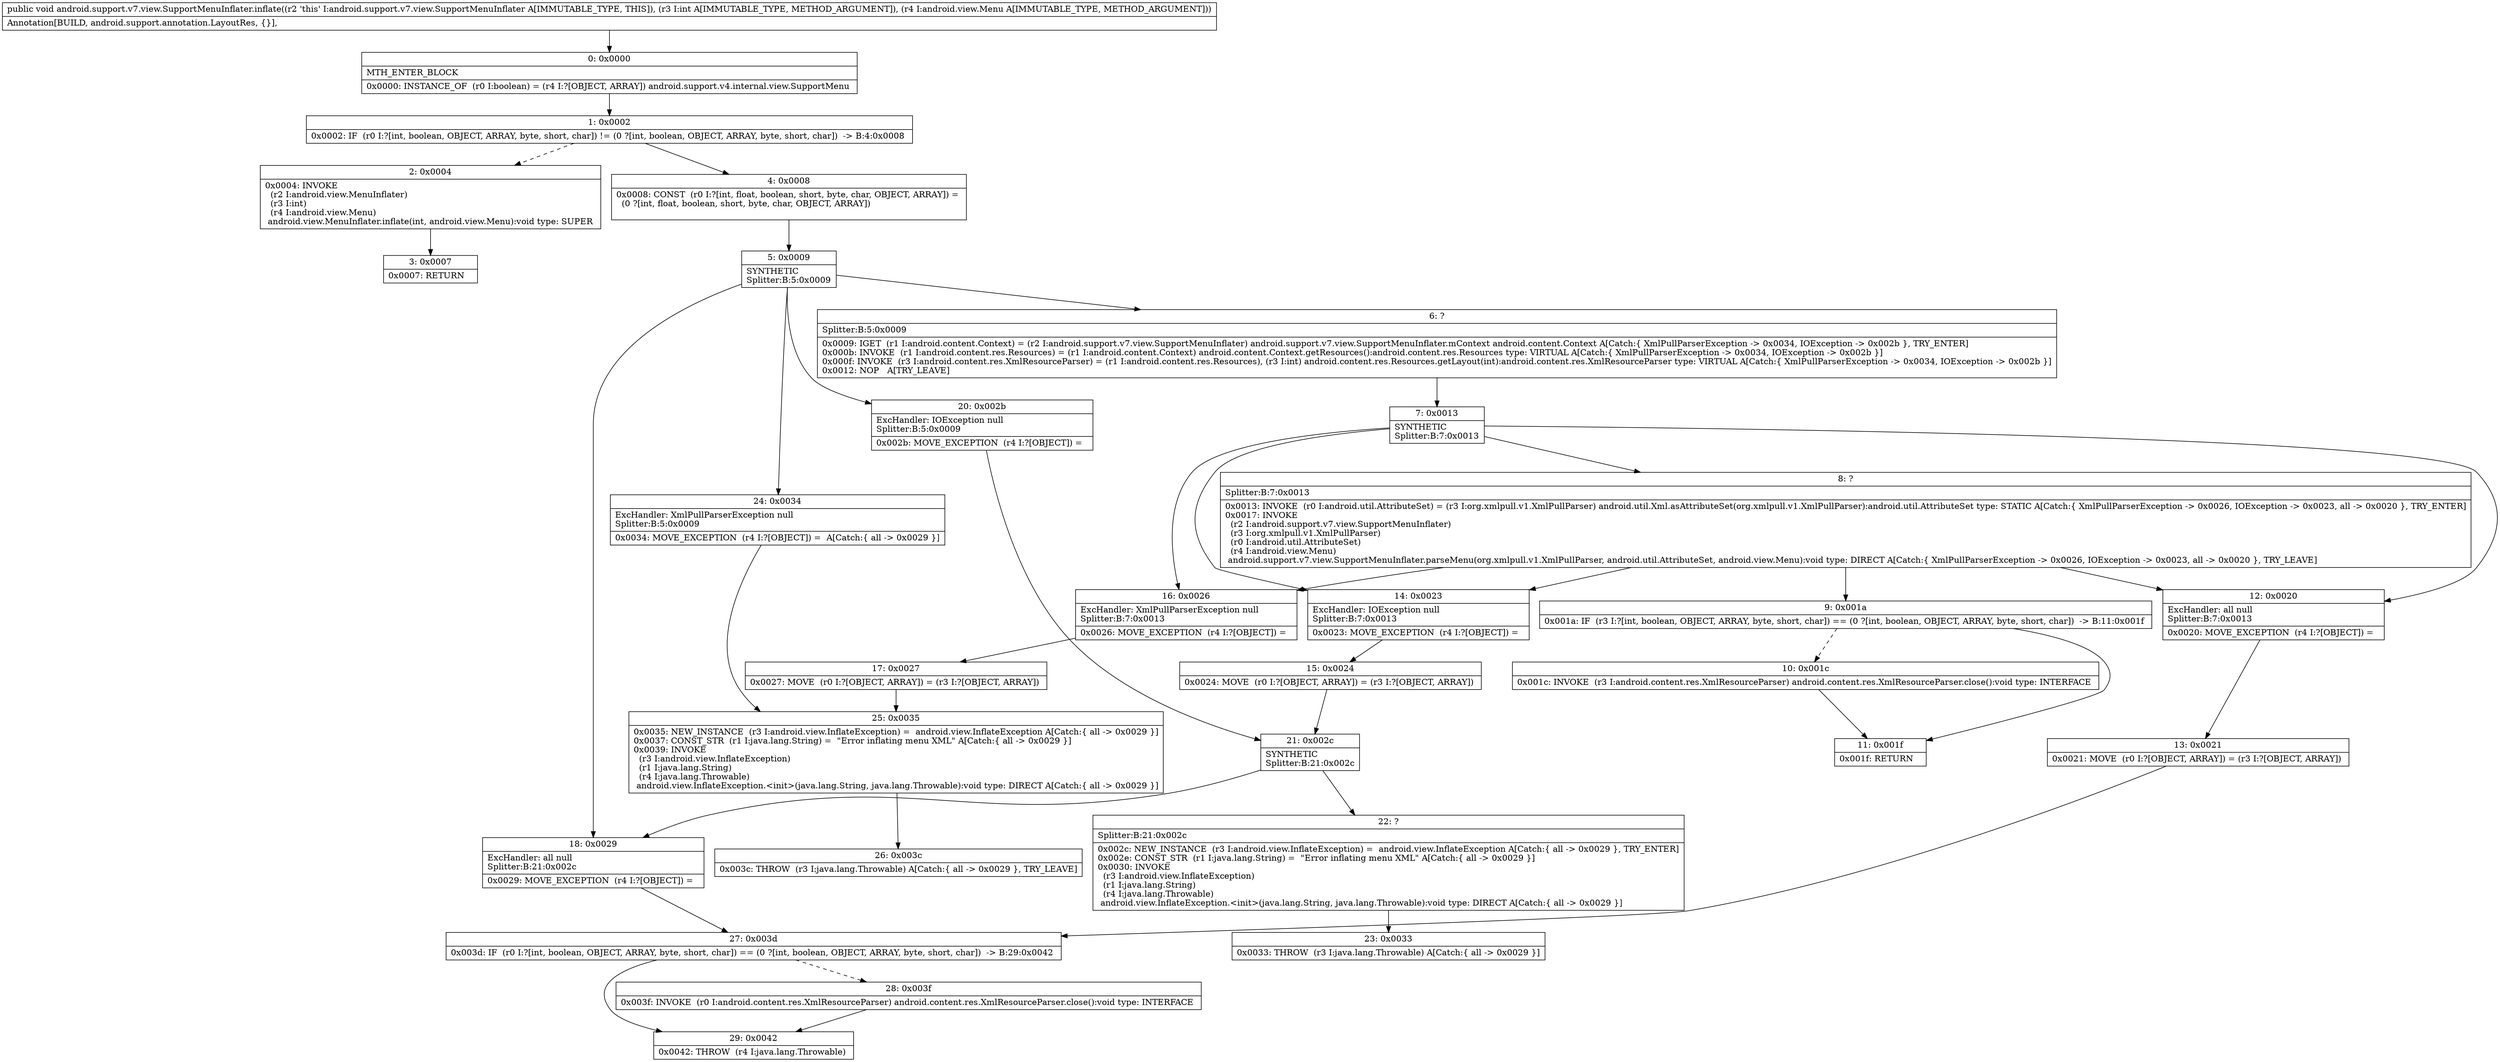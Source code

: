 digraph "CFG forandroid.support.v7.view.SupportMenuInflater.inflate(ILandroid\/view\/Menu;)V" {
Node_0 [shape=record,label="{0\:\ 0x0000|MTH_ENTER_BLOCK\l|0x0000: INSTANCE_OF  (r0 I:boolean) = (r4 I:?[OBJECT, ARRAY]) android.support.v4.internal.view.SupportMenu \l}"];
Node_1 [shape=record,label="{1\:\ 0x0002|0x0002: IF  (r0 I:?[int, boolean, OBJECT, ARRAY, byte, short, char]) != (0 ?[int, boolean, OBJECT, ARRAY, byte, short, char])  \-\> B:4:0x0008 \l}"];
Node_2 [shape=record,label="{2\:\ 0x0004|0x0004: INVOKE  \l  (r2 I:android.view.MenuInflater)\l  (r3 I:int)\l  (r4 I:android.view.Menu)\l android.view.MenuInflater.inflate(int, android.view.Menu):void type: SUPER \l}"];
Node_3 [shape=record,label="{3\:\ 0x0007|0x0007: RETURN   \l}"];
Node_4 [shape=record,label="{4\:\ 0x0008|0x0008: CONST  (r0 I:?[int, float, boolean, short, byte, char, OBJECT, ARRAY]) = \l  (0 ?[int, float, boolean, short, byte, char, OBJECT, ARRAY])\l \l}"];
Node_5 [shape=record,label="{5\:\ 0x0009|SYNTHETIC\lSplitter:B:5:0x0009\l}"];
Node_6 [shape=record,label="{6\:\ ?|Splitter:B:5:0x0009\l|0x0009: IGET  (r1 I:android.content.Context) = (r2 I:android.support.v7.view.SupportMenuInflater) android.support.v7.view.SupportMenuInflater.mContext android.content.Context A[Catch:\{ XmlPullParserException \-\> 0x0034, IOException \-\> 0x002b \}, TRY_ENTER]\l0x000b: INVOKE  (r1 I:android.content.res.Resources) = (r1 I:android.content.Context) android.content.Context.getResources():android.content.res.Resources type: VIRTUAL A[Catch:\{ XmlPullParserException \-\> 0x0034, IOException \-\> 0x002b \}]\l0x000f: INVOKE  (r3 I:android.content.res.XmlResourceParser) = (r1 I:android.content.res.Resources), (r3 I:int) android.content.res.Resources.getLayout(int):android.content.res.XmlResourceParser type: VIRTUAL A[Catch:\{ XmlPullParserException \-\> 0x0034, IOException \-\> 0x002b \}]\l0x0012: NOP   A[TRY_LEAVE]\l}"];
Node_7 [shape=record,label="{7\:\ 0x0013|SYNTHETIC\lSplitter:B:7:0x0013\l}"];
Node_8 [shape=record,label="{8\:\ ?|Splitter:B:7:0x0013\l|0x0013: INVOKE  (r0 I:android.util.AttributeSet) = (r3 I:org.xmlpull.v1.XmlPullParser) android.util.Xml.asAttributeSet(org.xmlpull.v1.XmlPullParser):android.util.AttributeSet type: STATIC A[Catch:\{ XmlPullParserException \-\> 0x0026, IOException \-\> 0x0023, all \-\> 0x0020 \}, TRY_ENTER]\l0x0017: INVOKE  \l  (r2 I:android.support.v7.view.SupportMenuInflater)\l  (r3 I:org.xmlpull.v1.XmlPullParser)\l  (r0 I:android.util.AttributeSet)\l  (r4 I:android.view.Menu)\l android.support.v7.view.SupportMenuInflater.parseMenu(org.xmlpull.v1.XmlPullParser, android.util.AttributeSet, android.view.Menu):void type: DIRECT A[Catch:\{ XmlPullParserException \-\> 0x0026, IOException \-\> 0x0023, all \-\> 0x0020 \}, TRY_LEAVE]\l}"];
Node_9 [shape=record,label="{9\:\ 0x001a|0x001a: IF  (r3 I:?[int, boolean, OBJECT, ARRAY, byte, short, char]) == (0 ?[int, boolean, OBJECT, ARRAY, byte, short, char])  \-\> B:11:0x001f \l}"];
Node_10 [shape=record,label="{10\:\ 0x001c|0x001c: INVOKE  (r3 I:android.content.res.XmlResourceParser) android.content.res.XmlResourceParser.close():void type: INTERFACE \l}"];
Node_11 [shape=record,label="{11\:\ 0x001f|0x001f: RETURN   \l}"];
Node_12 [shape=record,label="{12\:\ 0x0020|ExcHandler: all null\lSplitter:B:7:0x0013\l|0x0020: MOVE_EXCEPTION  (r4 I:?[OBJECT]) =  \l}"];
Node_13 [shape=record,label="{13\:\ 0x0021|0x0021: MOVE  (r0 I:?[OBJECT, ARRAY]) = (r3 I:?[OBJECT, ARRAY]) \l}"];
Node_14 [shape=record,label="{14\:\ 0x0023|ExcHandler: IOException null\lSplitter:B:7:0x0013\l|0x0023: MOVE_EXCEPTION  (r4 I:?[OBJECT]) =  \l}"];
Node_15 [shape=record,label="{15\:\ 0x0024|0x0024: MOVE  (r0 I:?[OBJECT, ARRAY]) = (r3 I:?[OBJECT, ARRAY]) \l}"];
Node_16 [shape=record,label="{16\:\ 0x0026|ExcHandler: XmlPullParserException null\lSplitter:B:7:0x0013\l|0x0026: MOVE_EXCEPTION  (r4 I:?[OBJECT]) =  \l}"];
Node_17 [shape=record,label="{17\:\ 0x0027|0x0027: MOVE  (r0 I:?[OBJECT, ARRAY]) = (r3 I:?[OBJECT, ARRAY]) \l}"];
Node_18 [shape=record,label="{18\:\ 0x0029|ExcHandler: all null\lSplitter:B:21:0x002c\l|0x0029: MOVE_EXCEPTION  (r4 I:?[OBJECT]) =  \l}"];
Node_20 [shape=record,label="{20\:\ 0x002b|ExcHandler: IOException null\lSplitter:B:5:0x0009\l|0x002b: MOVE_EXCEPTION  (r4 I:?[OBJECT]) =  \l}"];
Node_21 [shape=record,label="{21\:\ 0x002c|SYNTHETIC\lSplitter:B:21:0x002c\l}"];
Node_22 [shape=record,label="{22\:\ ?|Splitter:B:21:0x002c\l|0x002c: NEW_INSTANCE  (r3 I:android.view.InflateException) =  android.view.InflateException A[Catch:\{ all \-\> 0x0029 \}, TRY_ENTER]\l0x002e: CONST_STR  (r1 I:java.lang.String) =  \"Error inflating menu XML\" A[Catch:\{ all \-\> 0x0029 \}]\l0x0030: INVOKE  \l  (r3 I:android.view.InflateException)\l  (r1 I:java.lang.String)\l  (r4 I:java.lang.Throwable)\l android.view.InflateException.\<init\>(java.lang.String, java.lang.Throwable):void type: DIRECT A[Catch:\{ all \-\> 0x0029 \}]\l}"];
Node_23 [shape=record,label="{23\:\ 0x0033|0x0033: THROW  (r3 I:java.lang.Throwable) A[Catch:\{ all \-\> 0x0029 \}]\l}"];
Node_24 [shape=record,label="{24\:\ 0x0034|ExcHandler: XmlPullParserException null\lSplitter:B:5:0x0009\l|0x0034: MOVE_EXCEPTION  (r4 I:?[OBJECT]) =  A[Catch:\{ all \-\> 0x0029 \}]\l}"];
Node_25 [shape=record,label="{25\:\ 0x0035|0x0035: NEW_INSTANCE  (r3 I:android.view.InflateException) =  android.view.InflateException A[Catch:\{ all \-\> 0x0029 \}]\l0x0037: CONST_STR  (r1 I:java.lang.String) =  \"Error inflating menu XML\" A[Catch:\{ all \-\> 0x0029 \}]\l0x0039: INVOKE  \l  (r3 I:android.view.InflateException)\l  (r1 I:java.lang.String)\l  (r4 I:java.lang.Throwable)\l android.view.InflateException.\<init\>(java.lang.String, java.lang.Throwable):void type: DIRECT A[Catch:\{ all \-\> 0x0029 \}]\l}"];
Node_26 [shape=record,label="{26\:\ 0x003c|0x003c: THROW  (r3 I:java.lang.Throwable) A[Catch:\{ all \-\> 0x0029 \}, TRY_LEAVE]\l}"];
Node_27 [shape=record,label="{27\:\ 0x003d|0x003d: IF  (r0 I:?[int, boolean, OBJECT, ARRAY, byte, short, char]) == (0 ?[int, boolean, OBJECT, ARRAY, byte, short, char])  \-\> B:29:0x0042 \l}"];
Node_28 [shape=record,label="{28\:\ 0x003f|0x003f: INVOKE  (r0 I:android.content.res.XmlResourceParser) android.content.res.XmlResourceParser.close():void type: INTERFACE \l}"];
Node_29 [shape=record,label="{29\:\ 0x0042|0x0042: THROW  (r4 I:java.lang.Throwable) \l}"];
MethodNode[shape=record,label="{public void android.support.v7.view.SupportMenuInflater.inflate((r2 'this' I:android.support.v7.view.SupportMenuInflater A[IMMUTABLE_TYPE, THIS]), (r3 I:int A[IMMUTABLE_TYPE, METHOD_ARGUMENT]), (r4 I:android.view.Menu A[IMMUTABLE_TYPE, METHOD_ARGUMENT]))  | Annotation[BUILD, android.support.annotation.LayoutRes, \{\}], \l}"];
MethodNode -> Node_0;
Node_0 -> Node_1;
Node_1 -> Node_2[style=dashed];
Node_1 -> Node_4;
Node_2 -> Node_3;
Node_4 -> Node_5;
Node_5 -> Node_6;
Node_5 -> Node_24;
Node_5 -> Node_20;
Node_5 -> Node_18;
Node_6 -> Node_7;
Node_7 -> Node_8;
Node_7 -> Node_16;
Node_7 -> Node_14;
Node_7 -> Node_12;
Node_8 -> Node_9;
Node_8 -> Node_16;
Node_8 -> Node_14;
Node_8 -> Node_12;
Node_9 -> Node_10[style=dashed];
Node_9 -> Node_11;
Node_10 -> Node_11;
Node_12 -> Node_13;
Node_13 -> Node_27;
Node_14 -> Node_15;
Node_15 -> Node_21;
Node_16 -> Node_17;
Node_17 -> Node_25;
Node_18 -> Node_27;
Node_20 -> Node_21;
Node_21 -> Node_22;
Node_21 -> Node_18;
Node_22 -> Node_23;
Node_24 -> Node_25;
Node_25 -> Node_26;
Node_27 -> Node_28[style=dashed];
Node_27 -> Node_29;
Node_28 -> Node_29;
}

